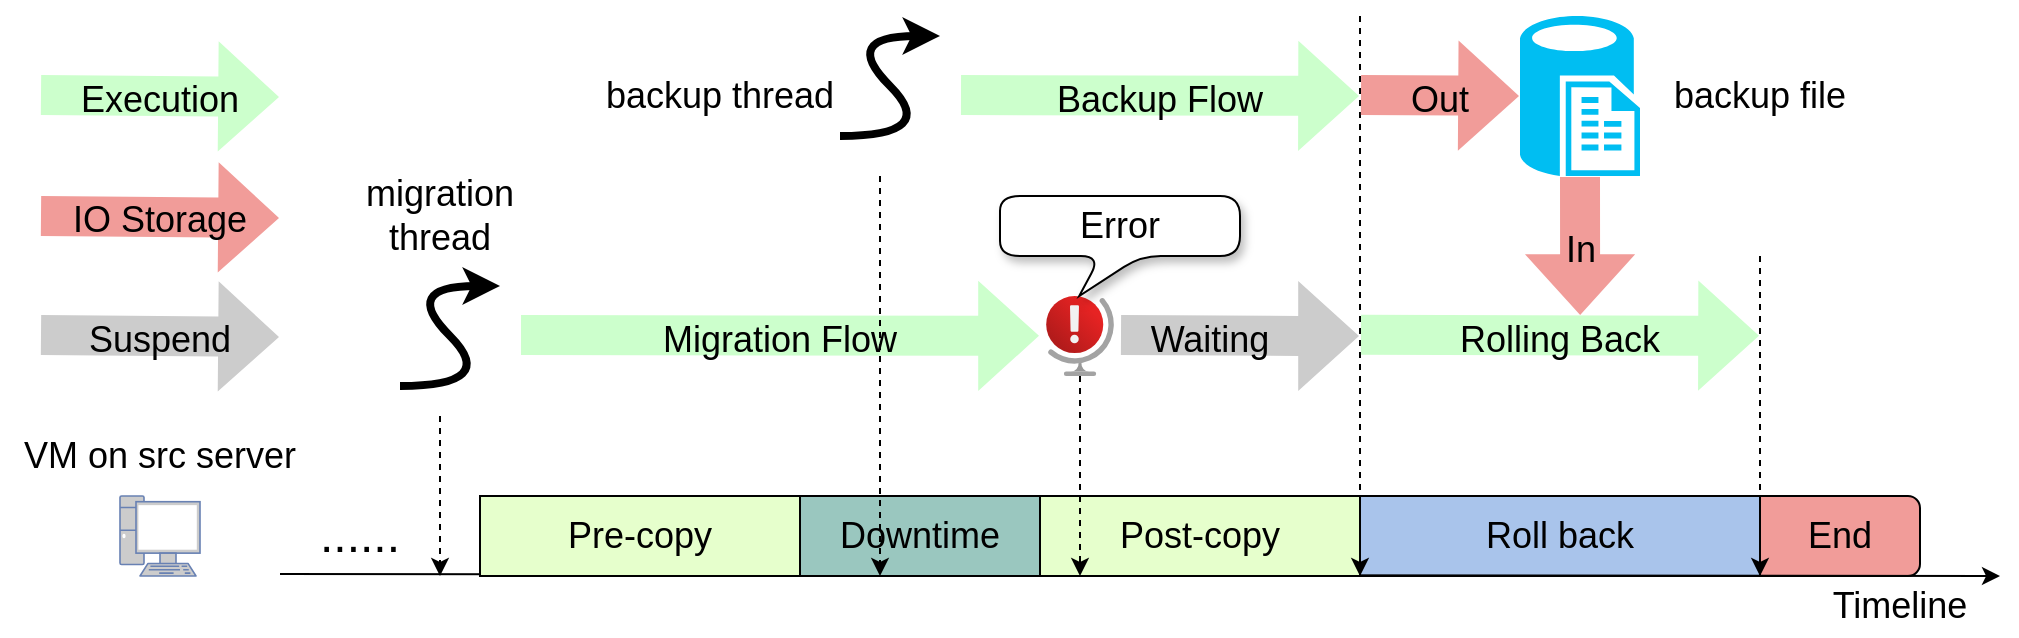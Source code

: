 <mxfile version="20.2.7" type="github">
  <diagram id="xbdcwXHPQUHZUbyYT70E" name="第 1 页">
    <mxGraphModel dx="1040" dy="571" grid="1" gridSize="10" guides="1" tooltips="1" connect="1" arrows="1" fold="1" page="1" pageScale="1" pageWidth="827" pageHeight="1169" math="0" shadow="0">
      <root>
        <mxCell id="0" />
        <mxCell id="1" parent="0" />
        <mxCell id="7TQnCxTbO33pNNRYlMxs-25" value="" style="rounded=1;whiteSpace=wrap;html=1;fontSize=18;fillColor=#F19C99;" parent="1" vertex="1">
          <mxGeometry x="1040" y="280" width="120" height="40" as="geometry" />
        </mxCell>
        <mxCell id="7TQnCxTbO33pNNRYlMxs-26" value="&lt;font style=&quot;font-size: 18px;&quot;&gt;End&lt;/font&gt;" style="text;html=1;strokeColor=none;fillColor=none;align=center;verticalAlign=middle;whiteSpace=wrap;rounded=0;" parent="1" vertex="1">
          <mxGeometry x="1090" y="285" width="60" height="30" as="geometry" />
        </mxCell>
        <mxCell id="7TQnCxTbO33pNNRYlMxs-23" value="Roll back" style="rounded=0;whiteSpace=wrap;html=1;fontSize=18;fillColor=#A9C4EB;" parent="1" vertex="1">
          <mxGeometry x="880" y="280" width="200" height="40" as="geometry" />
        </mxCell>
        <mxCell id="_aCOL6AofIa1MBWSSgmZ-6" value="" style="endArrow=classic;html=1;rounded=0;fontSize=18;exitX=0;exitY=1;exitDx=0;exitDy=0;" parent="1" edge="1" source="7TQnCxTbO33pNNRYlMxs-27">
          <mxGeometry width="50" height="50" relative="1" as="geometry">
            <mxPoint x="320" y="320" as="sourcePoint" />
            <mxPoint x="1200" y="320" as="targetPoint" />
          </mxGeometry>
        </mxCell>
        <mxCell id="_aCOL6AofIa1MBWSSgmZ-8" value="Downtime" style="rounded=0;whiteSpace=wrap;html=1;fontSize=18;fillColor=#9AC7BF;" parent="1" vertex="1">
          <mxGeometry x="600" y="280" width="120" height="40" as="geometry" />
        </mxCell>
        <mxCell id="_aCOL6AofIa1MBWSSgmZ-9" value="Post-copy" style="rounded=0;whiteSpace=wrap;html=1;fontSize=18;fillColor=#E6FFCC;" parent="1" vertex="1">
          <mxGeometry x="720" y="280" width="160" height="40" as="geometry" />
        </mxCell>
        <mxCell id="_aCOL6AofIa1MBWSSgmZ-12" value="Timeline" style="text;html=1;strokeColor=none;fillColor=none;align=center;verticalAlign=middle;whiteSpace=wrap;rounded=0;fontSize=18;" parent="1" vertex="1">
          <mxGeometry x="1100" y="320" width="100" height="30" as="geometry" />
        </mxCell>
        <mxCell id="_aCOL6AofIa1MBWSSgmZ-13" value="" style="fontColor=#0066CC;verticalAlign=top;verticalLabelPosition=bottom;labelPosition=center;align=center;html=1;outlineConnect=0;fillColor=#CCCCCC;strokeColor=#6881B3;gradientColor=none;gradientDirection=north;strokeWidth=2;shape=mxgraph.networks.pc;fontSize=18;" parent="1" vertex="1">
          <mxGeometry x="260" y="280" width="40" height="40" as="geometry" />
        </mxCell>
        <mxCell id="_aCOL6AofIa1MBWSSgmZ-16" value="VM on src server" style="text;html=1;strokeColor=none;fillColor=none;align=center;verticalAlign=middle;whiteSpace=wrap;rounded=0;fontSize=18;" parent="1" vertex="1">
          <mxGeometry x="200" y="240" width="160" height="40" as="geometry" />
        </mxCell>
        <mxCell id="XhVZfR67R8h_jW9CrwFd-3" value="" style="shape=flexArrow;endArrow=classic;html=1;rounded=0;fillColor=#CCFFCC;strokeColor=none;startArrow=none;width=20;endWidth=34.118;endSize=9.8;" parent="1" edge="1">
          <mxGeometry width="50" height="50" relative="1" as="geometry">
            <mxPoint x="460" y="199.5" as="sourcePoint" />
            <mxPoint x="720" y="199.91" as="targetPoint" />
            <Array as="points">
              <mxPoint x="700" y="199.91" />
            </Array>
          </mxGeometry>
        </mxCell>
        <mxCell id="XhVZfR67R8h_jW9CrwFd-5" value="&lt;font style=&quot;font-size: 24px;&quot;&gt;......&lt;/font&gt;" style="text;html=1;strokeColor=none;fillColor=none;align=center;verticalAlign=middle;whiteSpace=wrap;rounded=0;" parent="1" vertex="1">
          <mxGeometry x="520" y="280" width="80" height="40" as="geometry" />
        </mxCell>
        <mxCell id="XhVZfR67R8h_jW9CrwFd-6" value="" style="html=1;points=[];align=center;image;fontSize=12;image=img/lib/azure2/general/Globe_Error.svg;" parent="1" vertex="1">
          <mxGeometry x="720" y="180" width="40" height="40" as="geometry" />
        </mxCell>
        <mxCell id="XhVZfR67R8h_jW9CrwFd-7" value="" style="endArrow=classic;html=1;rounded=0;fontSize=24;fillColor=#CCFFCC;dashed=1;" parent="1" edge="1">
          <mxGeometry width="50" height="50" relative="1" as="geometry">
            <mxPoint x="740" y="220" as="sourcePoint" />
            <mxPoint x="740" y="320" as="targetPoint" />
          </mxGeometry>
        </mxCell>
        <mxCell id="XhVZfR67R8h_jW9CrwFd-19" value="Error" style="shape=callout;whiteSpace=wrap;html=1;perimeter=calloutPerimeter;fontSize=18;size=20;position=0.42;base=20;position2=0.33;rounded=1;shadow=1;" parent="1" vertex="1">
          <mxGeometry x="700" y="130" width="120" height="50" as="geometry" />
        </mxCell>
        <mxCell id="7TQnCxTbO33pNNRYlMxs-1" value="" style="curved=1;endArrow=classic;html=1;rounded=0;strokeWidth=4;" parent="1" edge="1">
          <mxGeometry width="50" height="50" relative="1" as="geometry">
            <mxPoint x="400" y="225" as="sourcePoint" />
            <mxPoint x="450" y="175" as="targetPoint" />
            <Array as="points">
              <mxPoint x="450" y="225" />
              <mxPoint x="400" y="175" />
            </Array>
          </mxGeometry>
        </mxCell>
        <mxCell id="7TQnCxTbO33pNNRYlMxs-3" value="" style="curved=1;endArrow=classic;html=1;rounded=0;strokeWidth=4;" parent="1" edge="1">
          <mxGeometry width="50" height="50" relative="1" as="geometry">
            <mxPoint x="620" y="100" as="sourcePoint" />
            <mxPoint x="670" y="50" as="targetPoint" />
            <Array as="points">
              <mxPoint x="670" y="100" />
              <mxPoint x="620" y="50" />
            </Array>
          </mxGeometry>
        </mxCell>
        <mxCell id="7TQnCxTbO33pNNRYlMxs-4" value="&lt;font style=&quot;font-size: 18px;&quot;&gt;migration thread&lt;/font&gt;" style="text;html=1;strokeColor=none;fillColor=none;align=center;verticalAlign=middle;whiteSpace=wrap;rounded=0;" parent="1" vertex="1">
          <mxGeometry x="360" y="120" width="120" height="40" as="geometry" />
        </mxCell>
        <mxCell id="7TQnCxTbO33pNNRYlMxs-9" value="Pre-copy" style="rounded=0;whiteSpace=wrap;html=1;fontSize=18;fillColor=#E6FFCC;" parent="1" vertex="1">
          <mxGeometry x="440" y="280" width="160" height="40" as="geometry" />
        </mxCell>
        <mxCell id="7TQnCxTbO33pNNRYlMxs-11" value="" style="endArrow=classic;html=1;rounded=0;fontSize=18;strokeWidth=1;dashed=1;" parent="1" edge="1">
          <mxGeometry width="50" height="50" relative="1" as="geometry">
            <mxPoint x="420" y="240" as="sourcePoint" />
            <mxPoint x="420" y="320" as="targetPoint" />
          </mxGeometry>
        </mxCell>
        <mxCell id="XhVZfR67R8h_jW9CrwFd-8" value="&lt;font style=&quot;font-size: 18px;&quot;&gt;Migration Flow&lt;/font&gt;" style="text;html=1;strokeColor=none;fillColor=none;align=center;verticalAlign=middle;whiteSpace=wrap;rounded=0;fontSize=24;" parent="1" vertex="1">
          <mxGeometry x="500" y="180" width="180" height="40" as="geometry" />
        </mxCell>
        <mxCell id="7TQnCxTbO33pNNRYlMxs-12" value="" style="endArrow=classic;html=1;rounded=0;fontSize=24;fillColor=#CCFFCC;dashed=1;" parent="1" edge="1">
          <mxGeometry width="50" height="50" relative="1" as="geometry">
            <mxPoint x="640" y="120" as="sourcePoint" />
            <mxPoint x="640" y="320" as="targetPoint" />
          </mxGeometry>
        </mxCell>
        <mxCell id="7TQnCxTbO33pNNRYlMxs-13" value="&lt;font style=&quot;font-size: 18px;&quot;&gt;backup thread&lt;/font&gt;" style="text;html=1;strokeColor=none;fillColor=none;align=center;verticalAlign=middle;whiteSpace=wrap;rounded=0;" parent="1" vertex="1">
          <mxGeometry x="500" y="60" width="120" height="40" as="geometry" />
        </mxCell>
        <mxCell id="7TQnCxTbO33pNNRYlMxs-14" value="" style="shape=flexArrow;endArrow=classic;html=1;rounded=0;fillColor=#CCFFCC;strokeColor=none;startArrow=none;width=20;endWidth=34.118;endSize=9.8;" parent="1" edge="1">
          <mxGeometry width="50" height="50" relative="1" as="geometry">
            <mxPoint x="680" y="79.5" as="sourcePoint" />
            <mxPoint x="880" y="80" as="targetPoint" />
            <Array as="points" />
          </mxGeometry>
        </mxCell>
        <mxCell id="7TQnCxTbO33pNNRYlMxs-16" value="" style="shape=flexArrow;endArrow=classic;html=1;rounded=0;fillColor=#CCCCCC;strokeColor=none;startArrow=none;width=20;endWidth=34.118;endSize=9.8;" parent="1" edge="1">
          <mxGeometry width="50" height="50" relative="1" as="geometry">
            <mxPoint x="760" y="199.5" as="sourcePoint" />
            <mxPoint x="880" y="200" as="targetPoint" />
            <Array as="points">
              <mxPoint x="850" y="200" />
            </Array>
          </mxGeometry>
        </mxCell>
        <mxCell id="7TQnCxTbO33pNNRYlMxs-17" value="&lt;font style=&quot;font-size: 18px;&quot;&gt;Backup Flow&lt;/font&gt;" style="text;html=1;strokeColor=none;fillColor=none;align=center;verticalAlign=middle;whiteSpace=wrap;rounded=0;fontSize=24;" parent="1" vertex="1">
          <mxGeometry x="700" y="60" width="160" height="40" as="geometry" />
        </mxCell>
        <mxCell id="7TQnCxTbO33pNNRYlMxs-19" value="&lt;font style=&quot;font-size: 18px;&quot;&gt;Waiting&lt;/font&gt;" style="text;html=1;strokeColor=none;fillColor=none;align=center;verticalAlign=middle;whiteSpace=wrap;rounded=0;fontSize=24;" parent="1" vertex="1">
          <mxGeometry x="760" y="180" width="90" height="40" as="geometry" />
        </mxCell>
        <mxCell id="7TQnCxTbO33pNNRYlMxs-20" value="" style="endArrow=classic;html=1;rounded=0;dashed=1;fontSize=18;strokeWidth=1;fillColor=#CCCCCC;entryX=1;entryY=1;entryDx=0;entryDy=0;" parent="1" target="_aCOL6AofIa1MBWSSgmZ-9" edge="1">
          <mxGeometry width="50" height="50" relative="1" as="geometry">
            <mxPoint x="880" y="40" as="sourcePoint" />
            <mxPoint x="930" y="30" as="targetPoint" />
          </mxGeometry>
        </mxCell>
        <mxCell id="7TQnCxTbO33pNNRYlMxs-21" value="" style="shape=flexArrow;endArrow=classic;html=1;rounded=0;fillColor=#CCFFCC;strokeColor=none;startArrow=none;width=20;endWidth=34.118;endSize=9.8;" parent="1" edge="1">
          <mxGeometry width="50" height="50" relative="1" as="geometry">
            <mxPoint x="880" y="199.41" as="sourcePoint" />
            <mxPoint x="1080" y="199.91" as="targetPoint" />
            <Array as="points" />
          </mxGeometry>
        </mxCell>
        <mxCell id="7TQnCxTbO33pNNRYlMxs-22" value="&lt;font style=&quot;font-size: 18px;&quot;&gt;Rolling Back&lt;/font&gt;" style="text;html=1;strokeColor=none;fillColor=none;align=center;verticalAlign=middle;whiteSpace=wrap;rounded=0;fontSize=24;" parent="1" vertex="1">
          <mxGeometry x="900" y="180" width="160" height="40" as="geometry" />
        </mxCell>
        <mxCell id="7TQnCxTbO33pNNRYlMxs-24" value="" style="endArrow=classic;html=1;rounded=0;dashed=1;fontSize=18;strokeWidth=1;fillColor=#CCCCCC;entryX=1;entryY=1;entryDx=0;entryDy=0;" parent="1" edge="1">
          <mxGeometry width="50" height="50" relative="1" as="geometry">
            <mxPoint x="1080" y="160" as="sourcePoint" />
            <mxPoint x="1080" y="320" as="targetPoint" />
          </mxGeometry>
        </mxCell>
        <mxCell id="7TQnCxTbO33pNNRYlMxs-27" value="&lt;font style=&quot;font-size: 24px;&quot;&gt;......&lt;/font&gt;" style="text;html=1;strokeColor=none;fillColor=none;align=center;verticalAlign=middle;whiteSpace=wrap;rounded=0;fontSize=18;" parent="1" vertex="1">
          <mxGeometry x="340" y="280" width="80" height="39" as="geometry" />
        </mxCell>
        <mxCell id="LNZbFVOOp2XCz4AuYen3-2" value="" style="verticalLabelPosition=bottom;html=1;verticalAlign=top;align=center;strokeColor=none;fillColor=#00BEF2;shape=mxgraph.azure.sql_reporting;fontSize=24;" vertex="1" parent="1">
          <mxGeometry x="960" y="40" width="60" height="80" as="geometry" />
        </mxCell>
        <mxCell id="LNZbFVOOp2XCz4AuYen3-5" value="" style="shape=flexArrow;endArrow=classic;html=1;rounded=0;fillColor=#CCFFCC;strokeColor=none;startArrow=none;width=20;endWidth=34.118;endSize=9.8;" edge="1" parent="1">
          <mxGeometry width="50" height="50" relative="1" as="geometry">
            <mxPoint x="220" y="79.5" as="sourcePoint" />
            <mxPoint x="340" y="80.5" as="targetPoint" />
            <Array as="points" />
          </mxGeometry>
        </mxCell>
        <mxCell id="LNZbFVOOp2XCz4AuYen3-6" value="" style="shape=flexArrow;endArrow=classic;html=1;rounded=0;fillColor=#F19C99;strokeColor=none;startArrow=none;width=20;endWidth=34.118;endSize=9.8;" edge="1" parent="1">
          <mxGeometry width="50" height="50" relative="1" as="geometry">
            <mxPoint x="220" y="140" as="sourcePoint" />
            <mxPoint x="340" y="141" as="targetPoint" />
            <Array as="points" />
          </mxGeometry>
        </mxCell>
        <mxCell id="LNZbFVOOp2XCz4AuYen3-7" value="" style="shape=flexArrow;endArrow=classic;html=1;rounded=0;fillColor=#CCCCCC;strokeColor=none;startArrow=none;width=20;endWidth=34.118;endSize=9.8;" edge="1" parent="1">
          <mxGeometry width="50" height="50" relative="1" as="geometry">
            <mxPoint x="220" y="199.5" as="sourcePoint" />
            <mxPoint x="340" y="200.5" as="targetPoint" />
            <Array as="points" />
          </mxGeometry>
        </mxCell>
        <mxCell id="LNZbFVOOp2XCz4AuYen3-8" value="&lt;font style=&quot;font-size: 18px;&quot;&gt;Execution&lt;/font&gt;" style="text;html=1;strokeColor=none;fillColor=none;align=center;verticalAlign=middle;whiteSpace=wrap;rounded=0;fontSize=24;" vertex="1" parent="1">
          <mxGeometry x="220" y="60" width="120" height="40" as="geometry" />
        </mxCell>
        <mxCell id="LNZbFVOOp2XCz4AuYen3-9" value="&lt;font style=&quot;font-size: 18px;&quot;&gt;IO Storage&lt;/font&gt;" style="text;html=1;strokeColor=none;fillColor=none;align=center;verticalAlign=middle;whiteSpace=wrap;rounded=0;fontSize=24;" vertex="1" parent="1">
          <mxGeometry x="220" y="120" width="120" height="40" as="geometry" />
        </mxCell>
        <mxCell id="LNZbFVOOp2XCz4AuYen3-10" value="&lt;font style=&quot;font-size: 18px;&quot;&gt;Suspend&lt;/font&gt;" style="text;html=1;strokeColor=none;fillColor=none;align=center;verticalAlign=middle;whiteSpace=wrap;rounded=0;fontSize=24;" vertex="1" parent="1">
          <mxGeometry x="220" y="180" width="120" height="40" as="geometry" />
        </mxCell>
        <mxCell id="LNZbFVOOp2XCz4AuYen3-12" value="" style="shape=flexArrow;endArrow=classic;html=1;rounded=0;fillColor=#F19C99;strokeColor=none;startArrow=none;width=20;endWidth=34.118;endSize=9.8;" edge="1" parent="1">
          <mxGeometry width="50" height="50" relative="1" as="geometry">
            <mxPoint x="880" y="79.5" as="sourcePoint" />
            <mxPoint x="960" y="80" as="targetPoint" />
            <Array as="points" />
          </mxGeometry>
        </mxCell>
        <mxCell id="LNZbFVOOp2XCz4AuYen3-13" value="&lt;font style=&quot;font-size: 18px;&quot;&gt;Out&lt;/font&gt;" style="text;html=1;strokeColor=none;fillColor=none;align=center;verticalAlign=middle;whiteSpace=wrap;rounded=0;fontSize=24;" vertex="1" parent="1">
          <mxGeometry x="890" y="60" width="60" height="40" as="geometry" />
        </mxCell>
        <mxCell id="LNZbFVOOp2XCz4AuYen3-15" value="" style="shape=flexArrow;endArrow=classic;html=1;rounded=0;fillColor=#F19C99;strokeColor=none;startArrow=none;width=20;endWidth=34.118;endSize=9.8;exitX=0.5;exitY=1;exitDx=0;exitDy=0;exitPerimeter=0;entryX=0.563;entryY=0.25;entryDx=0;entryDy=0;entryPerimeter=0;" edge="1" parent="1" source="LNZbFVOOp2XCz4AuYen3-2" target="7TQnCxTbO33pNNRYlMxs-22">
          <mxGeometry width="50" height="50" relative="1" as="geometry">
            <mxPoint x="1040" y="120" as="sourcePoint" />
            <mxPoint x="1120" y="120.5" as="targetPoint" />
            <Array as="points" />
          </mxGeometry>
        </mxCell>
        <mxCell id="LNZbFVOOp2XCz4AuYen3-14" value="&lt;font style=&quot;font-size: 18px;&quot;&gt;In&lt;/font&gt;" style="text;html=1;strokeColor=none;fillColor=none;align=center;verticalAlign=middle;whiteSpace=wrap;rounded=0;fontSize=24;" vertex="1" parent="1">
          <mxGeometry x="950.5" y="135" width="79" height="40" as="geometry" />
        </mxCell>
        <mxCell id="LNZbFVOOp2XCz4AuYen3-16" value="&lt;font style=&quot;font-size: 18px;&quot;&gt;backup file&lt;/font&gt;" style="text;html=1;strokeColor=none;fillColor=none;align=center;verticalAlign=middle;whiteSpace=wrap;rounded=0;" vertex="1" parent="1">
          <mxGeometry x="1020" y="55" width="120" height="50" as="geometry" />
        </mxCell>
      </root>
    </mxGraphModel>
  </diagram>
</mxfile>
